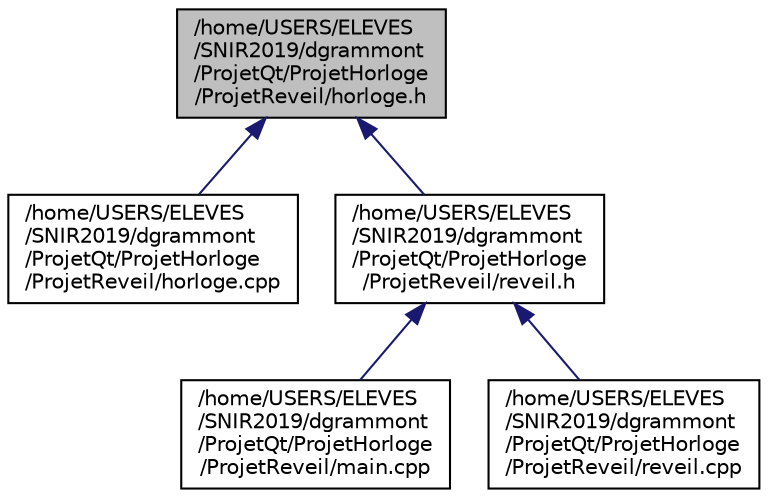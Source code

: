 digraph "/home/USERS/ELEVES/SNIR2019/dgrammont/ProjetQt/ProjetHorloge/ProjetReveil/horloge.h"
{
  edge [fontname="Helvetica",fontsize="10",labelfontname="Helvetica",labelfontsize="10"];
  node [fontname="Helvetica",fontsize="10",shape=record];
  Node10 [label="/home/USERS/ELEVES\l/SNIR2019/dgrammont\l/ProjetQt/ProjetHorloge\l/ProjetReveil/horloge.h",height=0.2,width=0.4,color="black", fillcolor="grey75", style="filled", fontcolor="black"];
  Node10 -> Node11 [dir="back",color="midnightblue",fontsize="10",style="solid",fontname="Helvetica"];
  Node11 [label="/home/USERS/ELEVES\l/SNIR2019/dgrammont\l/ProjetQt/ProjetHorloge\l/ProjetReveil/horloge.cpp",height=0.2,width=0.4,color="black", fillcolor="white", style="filled",URL="$horloge_8cpp.html"];
  Node10 -> Node12 [dir="back",color="midnightblue",fontsize="10",style="solid",fontname="Helvetica"];
  Node12 [label="/home/USERS/ELEVES\l/SNIR2019/dgrammont\l/ProjetQt/ProjetHorloge\l/ProjetReveil/reveil.h",height=0.2,width=0.4,color="black", fillcolor="white", style="filled",URL="$reveil_8h.html"];
  Node12 -> Node13 [dir="back",color="midnightblue",fontsize="10",style="solid",fontname="Helvetica"];
  Node13 [label="/home/USERS/ELEVES\l/SNIR2019/dgrammont\l/ProjetQt/ProjetHorloge\l/ProjetReveil/main.cpp",height=0.2,width=0.4,color="black", fillcolor="white", style="filled",URL="$main_8cpp.html"];
  Node12 -> Node14 [dir="back",color="midnightblue",fontsize="10",style="solid",fontname="Helvetica"];
  Node14 [label="/home/USERS/ELEVES\l/SNIR2019/dgrammont\l/ProjetQt/ProjetHorloge\l/ProjetReveil/reveil.cpp",height=0.2,width=0.4,color="black", fillcolor="white", style="filled",URL="$reveil_8cpp.html"];
}
